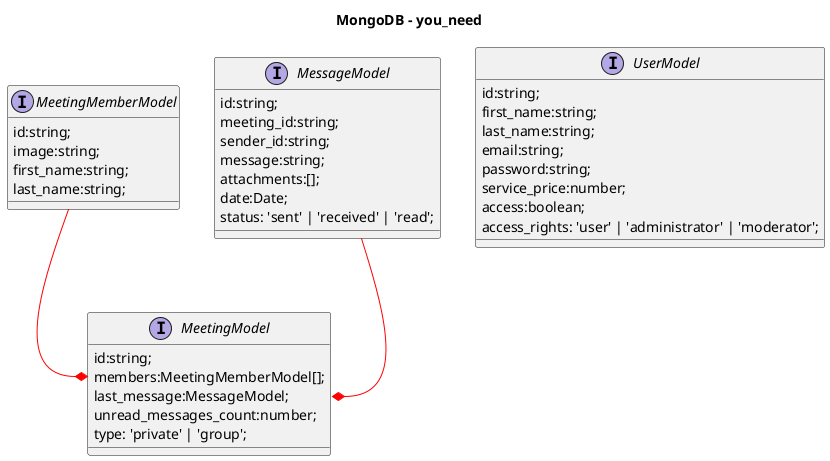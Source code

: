 @startuml

title MongoDB - you_need

interface MeetingMemberModel {
	id:string;
	image:string;
	first_name:string;
	last_name:string;
}

interface MeetingModel {
	id:string;
	members:MeetingMemberModel[];
	last_message:MessageModel;
	unread_messages_count:number;
	type: 'private' | 'group';
}

interface MessageModel {
	id:string;
	meeting_id:string;
	sender_id:string;
	message:string;
	attachments:[];
	date:Date;
	status: 'sent' | 'received' | 'read';
}

interface UserModel {
	id:string;
	first_name:string;
	last_name:string;
	email:string;
	password:string;
	service_price:number;
	access:boolean;
	access_rights: 'user' | 'administrator' | 'moderator';
}

MeetingMemberModel -[#red]-* MeetingModel::members
MessageModel -[#red]-* MeetingModel::last_message

@enduml
